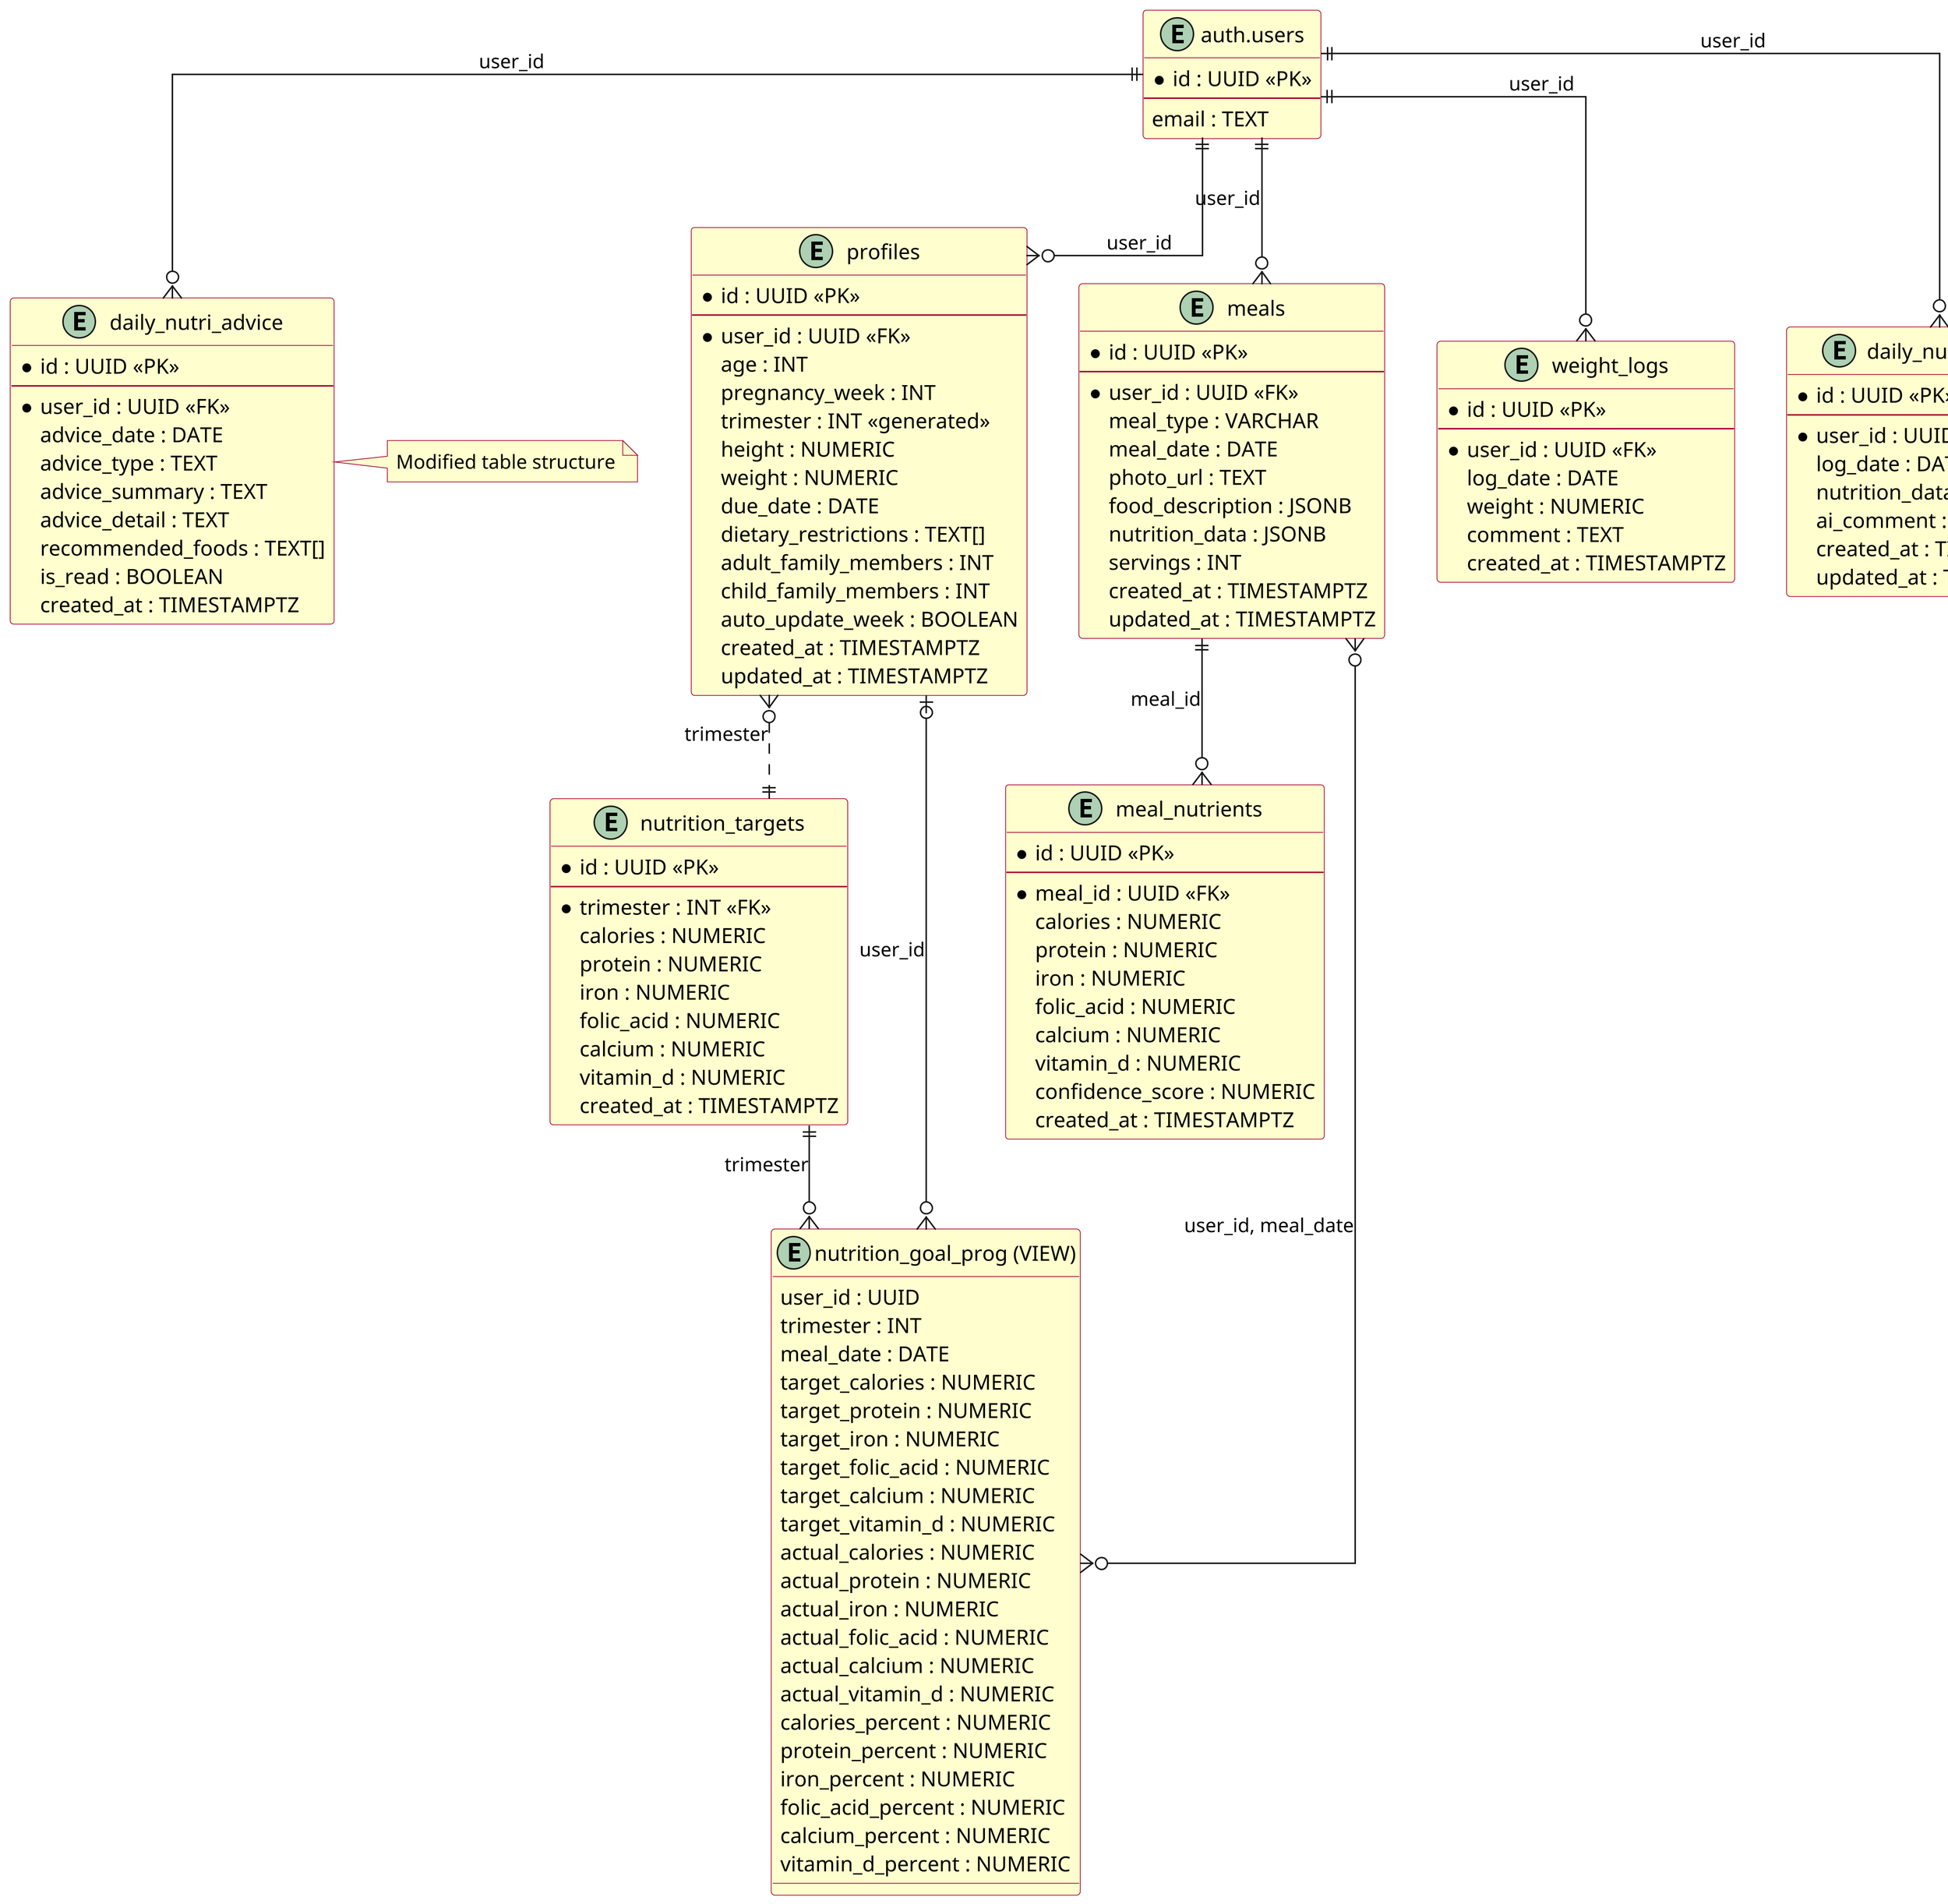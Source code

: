 @startuml Maternal Nutrition System ER Diagram

' Styling
skinparam linetype ortho
skinparam dpi 300
skinparam PackageStyle rectangle
skinparam Shadowing false
skinparam ClassBackgroundColor #FEFECE
skinparam ClassBorderColor #A80036
skinparam NoteBorderColor #A80036
skinparam NoteBackgroundColor #FEFECE

' Core Tables
entity "profiles" as profiles {
  * id : UUID <<PK>>
  --
  * user_id : UUID <<FK>>
  age : INT
  pregnancy_week : INT
  trimester : INT <<generated>>
  height : NUMERIC
  weight : NUMERIC
  due_date : DATE
  dietary_restrictions : TEXT[]
  adult_family_members : INT
  child_family_members : INT
  auto_update_week : BOOLEAN
  created_at : TIMESTAMPTZ
  updated_at : TIMESTAMPTZ
}

entity "meals" as meals {
  * id : UUID <<PK>>
  --
  * user_id : UUID <<FK>>
  meal_type : VARCHAR
  meal_date : DATE
  photo_url : TEXT
  food_description : JSONB
  nutrition_data : JSONB
  servings : INT
  created_at : TIMESTAMPTZ
  updated_at : TIMESTAMPTZ
}

entity "meal_nutrients" as meal_nutrients {
  * id : UUID <<PK>>
  --
  * meal_id : UUID <<FK>>
  calories : NUMERIC
  protein : NUMERIC
  iron : NUMERIC
  folic_acid : NUMERIC
  calcium : NUMERIC
  vitamin_d : NUMERIC
  confidence_score : NUMERIC
  created_at : TIMESTAMPTZ
}

entity "nutrition_targets" as nutrition_targets {
  * id : UUID <<PK>>
  --
  * trimester : INT <<FK>>
  calories : NUMERIC
  protein : NUMERIC
  iron : NUMERIC
  folic_acid : NUMERIC
  calcium : NUMERIC
  vitamin_d : NUMERIC
  created_at : TIMESTAMPTZ
}

' Support Tables
entity "weight_logs" as weight_logs {
  * id : UUID <<PK>>
  --
  * user_id : UUID <<FK>>
  log_date : DATE
  weight : NUMERIC
  comment : TEXT
  created_at : TIMESTAMPTZ
}

entity "daily_nutrition_logs" as daily_nutrition_logs {
  * id : UUID <<PK>>
  --
  * user_id : UUID <<FK>>
  log_date : DATE
  nutrition_data : JSONB
  ai_comment : TEXT
  created_at : TIMESTAMPTZ
  updated_at : TIMESTAMPTZ
}

entity "daily_nutri_advice" as daily_nutri_advice {
  * id : UUID <<PK>>
  --
  * user_id : UUID <<FK>>
  advice_date : DATE
  advice_type : TEXT
  advice_summary : TEXT
  advice_detail : TEXT
  recommended_foods : TEXT[]
  is_read : BOOLEAN
  created_at : TIMESTAMPTZ
}
note right of daily_nutri_advice : Modified table structure

' View
entity "nutrition_goal_prog (VIEW)" as nutrition_goal_prog {
  user_id : UUID
  trimester : INT
  meal_date : DATE
  target_calories : NUMERIC
  target_protein : NUMERIC
  target_iron : NUMERIC
  target_folic_acid : NUMERIC
  target_calcium : NUMERIC
  target_vitamin_d : NUMERIC
  actual_calories : NUMERIC
  actual_protein : NUMERIC
  actual_iron : NUMERIC
  actual_folic_acid : NUMERIC
  actual_calcium : NUMERIC
  actual_vitamin_d : NUMERIC
  calories_percent : NUMERIC
  protein_percent : NUMERIC
  iron_percent : NUMERIC
  folic_acid_percent : NUMERIC
  calcium_percent : NUMERIC
  vitamin_d_percent : NUMERIC
}

' Auth Table
entity "auth.users" as auth_users {
  * id : UUID <<PK>>
  --
  email : TEXT
  ' Other Supabase Auth fields
}

' Relationships
auth_users ||--o{ profiles : "user_id"
auth_users ||--o{ meals : "user_id"
auth_users ||--o{ weight_logs : "user_id"
auth_users ||--o{ daily_nutrition_logs : "user_id"
auth_users ||--o{ daily_nutri_advice : "user_id"

profiles |o--o{ nutrition_goal_prog : "user_id"
profiles }o..|| nutrition_targets : "trimester"

meals ||--o{ meal_nutrients : "meal_id"
meals }o--o{ nutrition_goal_prog : "user_id, meal_date"

nutrition_targets ||--o{ nutrition_goal_prog : "trimester"

@enduml